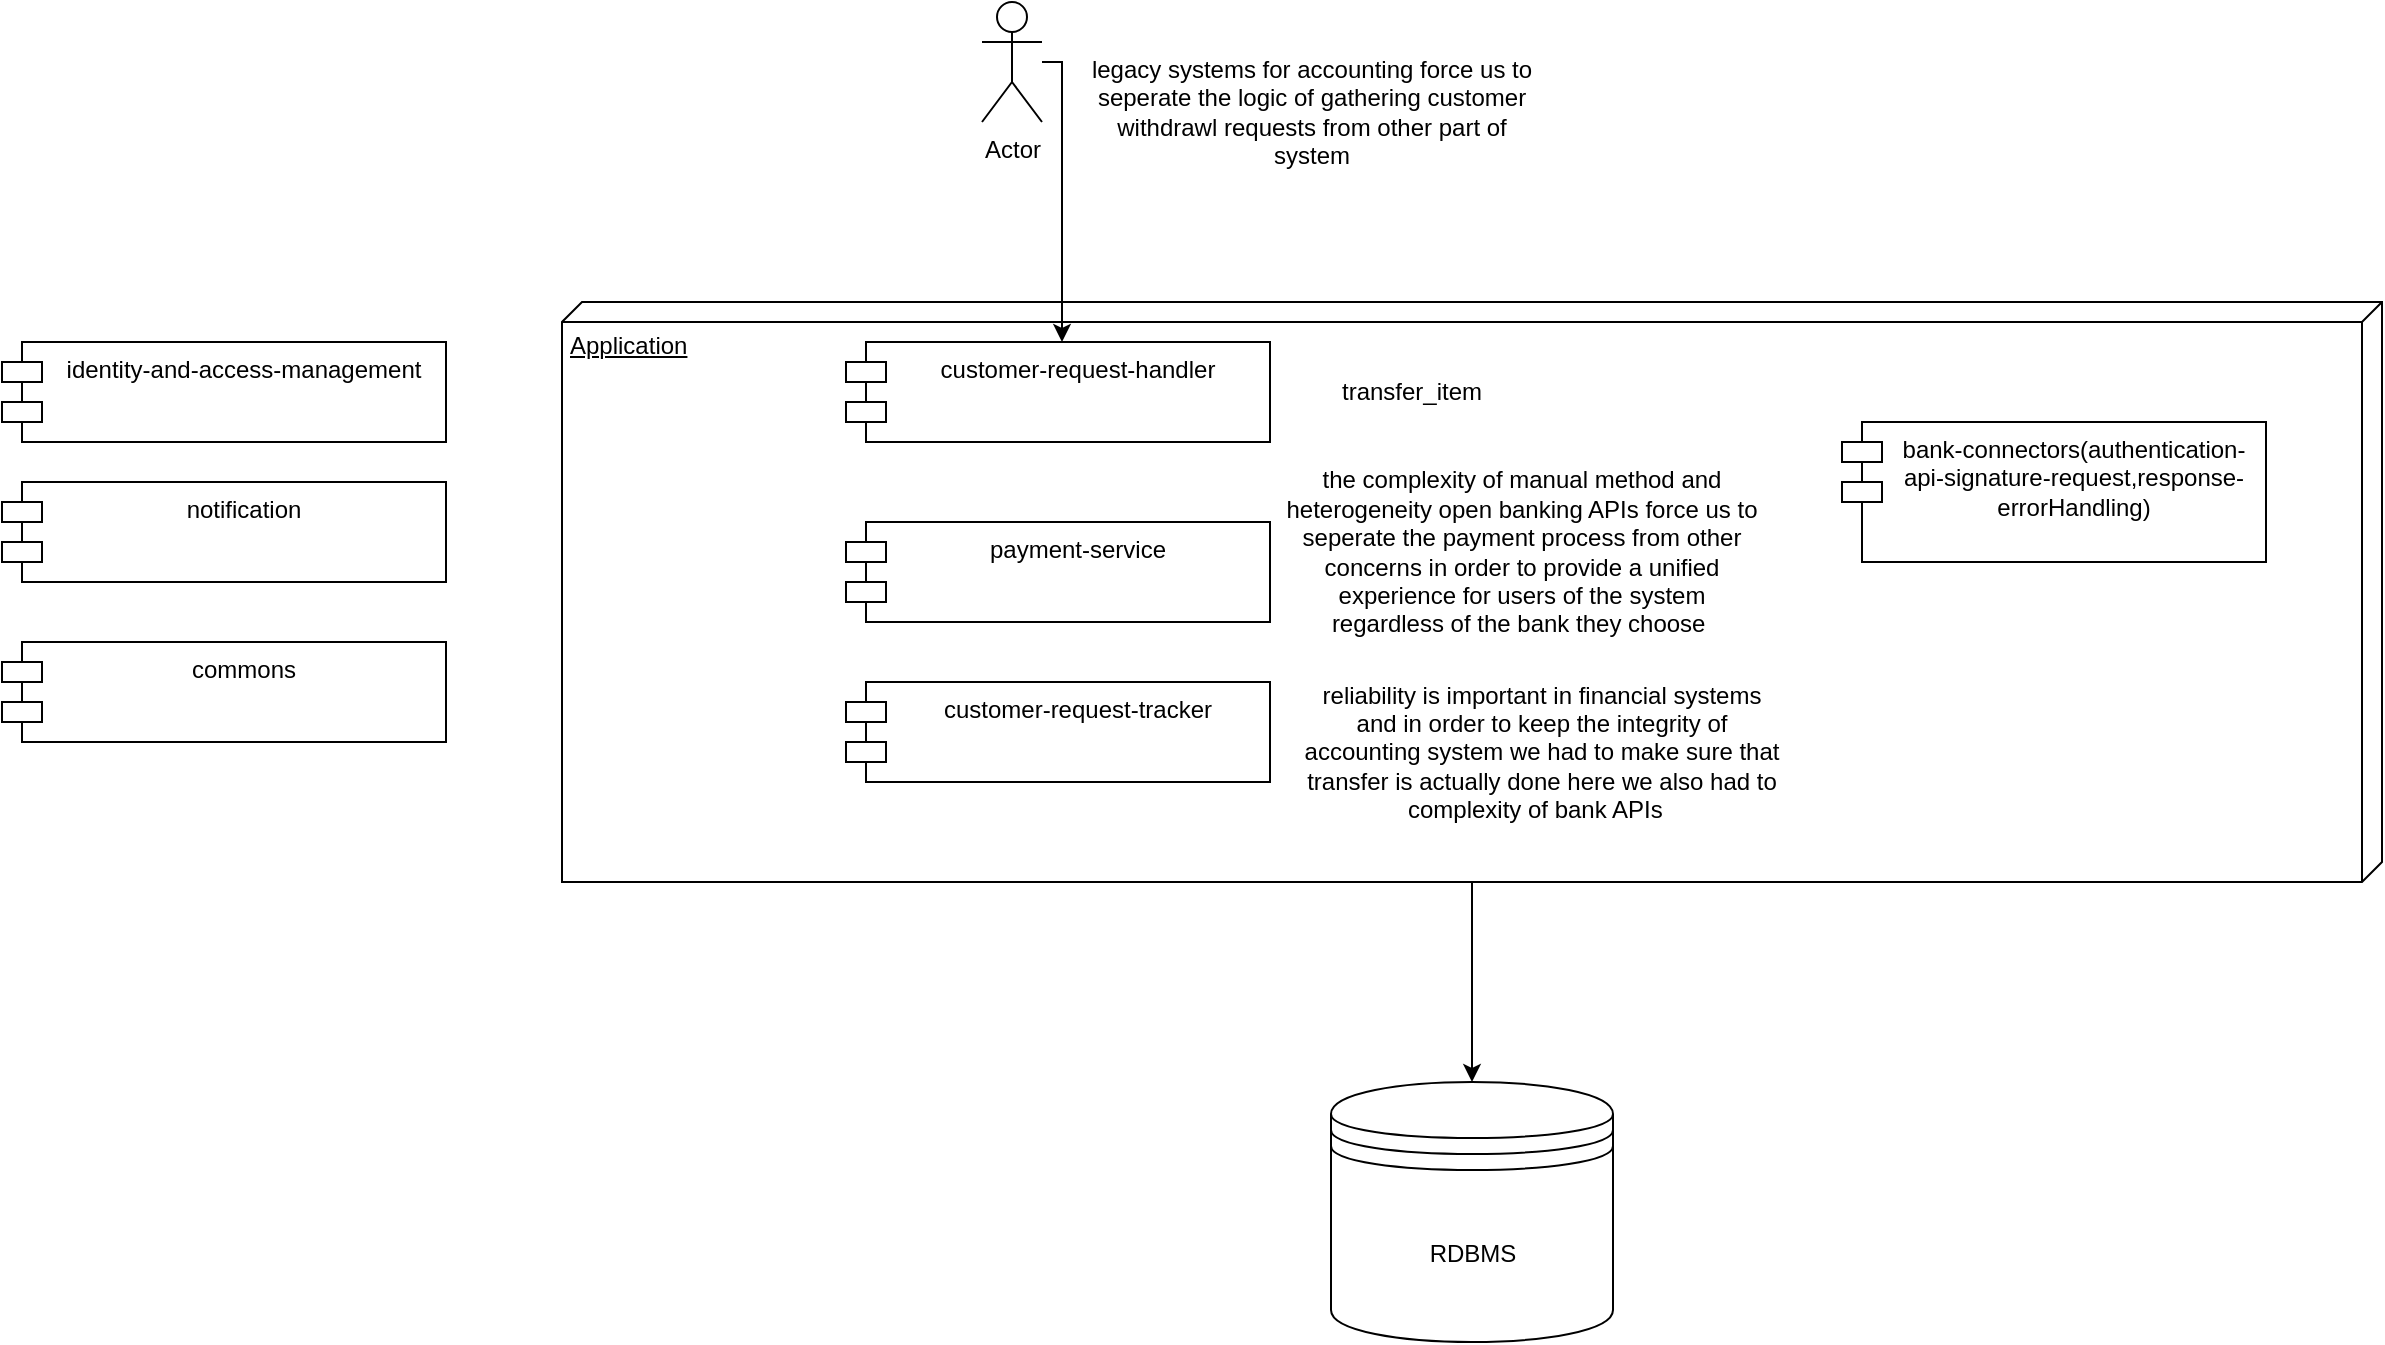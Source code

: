 <mxfile version="22.1.17" type="github">
  <diagram name="Page-1" id="5f0bae14-7c28-e335-631c-24af17079c00">
    <mxGraphModel dx="2357" dy="587" grid="1" gridSize="10" guides="1" tooltips="1" connect="1" arrows="1" fold="1" page="1" pageScale="1" pageWidth="1100" pageHeight="850" background="none" math="0" shadow="0">
      <root>
        <mxCell id="0" />
        <mxCell id="1" parent="0" />
        <mxCell id="2WP415lt9PAcQUyVR7Ey-12" style="edgeStyle=orthogonalEdgeStyle;rounded=0;orthogonalLoop=1;jettySize=auto;html=1;entryX=0.5;entryY=0;entryDx=0;entryDy=0;" parent="1" source="2WP415lt9PAcQUyVR7Ey-2" target="2WP415lt9PAcQUyVR7Ey-9" edge="1">
          <mxGeometry relative="1" as="geometry" />
        </mxCell>
        <mxCell id="2WP415lt9PAcQUyVR7Ey-2" value="Application" style="verticalAlign=top;align=left;spacingTop=8;spacingLeft=2;spacingRight=12;shape=cube;size=10;direction=south;fontStyle=4;html=1;whiteSpace=wrap;" parent="1" vertex="1">
          <mxGeometry x="190" y="170" width="910" height="290" as="geometry" />
        </mxCell>
        <mxCell id="2WP415lt9PAcQUyVR7Ey-1" value="customer-request-tracker" style="shape=module;align=left;spacingLeft=20;align=center;verticalAlign=top;whiteSpace=wrap;html=1;" parent="1" vertex="1">
          <mxGeometry x="332" y="360" width="212" height="50" as="geometry" />
        </mxCell>
        <mxCell id="2WP415lt9PAcQUyVR7Ey-6" value="identity-and-access-management&lt;br&gt;" style="shape=module;align=left;spacingLeft=20;align=center;verticalAlign=top;whiteSpace=wrap;html=1;" parent="1" vertex="1">
          <mxGeometry x="-90" y="190" width="222" height="50" as="geometry" />
        </mxCell>
        <mxCell id="2WP415lt9PAcQUyVR7Ey-7" value="commons" style="shape=module;align=left;spacingLeft=20;align=center;verticalAlign=top;whiteSpace=wrap;html=1;" parent="1" vertex="1">
          <mxGeometry x="-90" y="340" width="222" height="50" as="geometry" />
        </mxCell>
        <mxCell id="2WP415lt9PAcQUyVR7Ey-8" value="notification&lt;br&gt;" style="shape=module;align=left;spacingLeft=20;align=center;verticalAlign=top;whiteSpace=wrap;html=1;" parent="1" vertex="1">
          <mxGeometry x="-90" y="260" width="222" height="50" as="geometry" />
        </mxCell>
        <mxCell id="2WP415lt9PAcQUyVR7Ey-9" value="RDBMS" style="shape=datastore;whiteSpace=wrap;html=1;" parent="1" vertex="1">
          <mxGeometry x="574.5" y="560" width="141" height="130" as="geometry" />
        </mxCell>
        <mxCell id="2WP415lt9PAcQUyVR7Ey-13" value="payment-service&lt;br&gt;" style="shape=module;align=left;spacingLeft=20;align=center;verticalAlign=top;whiteSpace=wrap;html=1;" parent="1" vertex="1">
          <mxGeometry x="332" y="280" width="212" height="50" as="geometry" />
        </mxCell>
        <mxCell id="2WP415lt9PAcQUyVR7Ey-14" value="bank-connectors(authentication-api-signature-request,response-errorHandling)" style="shape=module;align=left;spacingLeft=20;align=center;verticalAlign=top;whiteSpace=wrap;html=1;" parent="1" vertex="1">
          <mxGeometry x="830" y="230" width="212" height="70" as="geometry" />
        </mxCell>
        <mxCell id="kSGQJcxjAdLuOIr_GdK9-1" value="customer-request-handler&lt;br&gt;" style="shape=module;align=left;spacingLeft=20;align=center;verticalAlign=top;whiteSpace=wrap;html=1;" vertex="1" parent="1">
          <mxGeometry x="332" y="190" width="212" height="50" as="geometry" />
        </mxCell>
        <mxCell id="kSGQJcxjAdLuOIr_GdK9-3" value="" style="edgeStyle=orthogonalEdgeStyle;rounded=0;orthogonalLoop=1;jettySize=auto;html=1;" edge="1" parent="1" source="kSGQJcxjAdLuOIr_GdK9-2" target="kSGQJcxjAdLuOIr_GdK9-1">
          <mxGeometry relative="1" as="geometry">
            <Array as="points">
              <mxPoint x="440" y="50" />
            </Array>
          </mxGeometry>
        </mxCell>
        <mxCell id="kSGQJcxjAdLuOIr_GdK9-2" value="Actor" style="shape=umlActor;verticalLabelPosition=bottom;verticalAlign=top;html=1;outlineConnect=0;" vertex="1" parent="1">
          <mxGeometry x="400" y="20" width="30" height="60" as="geometry" />
        </mxCell>
        <mxCell id="kSGQJcxjAdLuOIr_GdK9-5" value="legacy systems for accounting force us to seperate the logic of gathering customer withdrawl requests from other part of system" style="text;html=1;strokeColor=none;fillColor=none;align=center;verticalAlign=middle;whiteSpace=wrap;rounded=0;" vertex="1" parent="1">
          <mxGeometry x="450" y="60" width="230" height="30" as="geometry" />
        </mxCell>
        <mxCell id="kSGQJcxjAdLuOIr_GdK9-6" value="transfer_item" style="text;html=1;strokeColor=none;fillColor=none;align=center;verticalAlign=middle;whiteSpace=wrap;rounded=0;" vertex="1" parent="1">
          <mxGeometry x="570" y="200" width="90" height="30" as="geometry" />
        </mxCell>
        <mxCell id="kSGQJcxjAdLuOIr_GdK9-8" value="the complexity of manual method and heterogeneity open banking APIs force us to seperate the payment process from other concerns in order to provide a unified experience for users of the system regardless of the bank they choose&amp;nbsp;" style="text;html=1;strokeColor=none;fillColor=none;align=center;verticalAlign=middle;whiteSpace=wrap;rounded=0;" vertex="1" parent="1">
          <mxGeometry x="550" y="280" width="240" height="30" as="geometry" />
        </mxCell>
        <mxCell id="kSGQJcxjAdLuOIr_GdK9-10" value="reliability is important in financial systems and in order to keep the integrity of accounting system we had to make sure that transfer is actually done here we also had to complexity of bank APIs&amp;nbsp;&amp;nbsp;" style="text;html=1;strokeColor=none;fillColor=none;align=center;verticalAlign=middle;whiteSpace=wrap;rounded=0;" vertex="1" parent="1">
          <mxGeometry x="560" y="360" width="240" height="70" as="geometry" />
        </mxCell>
      </root>
    </mxGraphModel>
  </diagram>
</mxfile>
